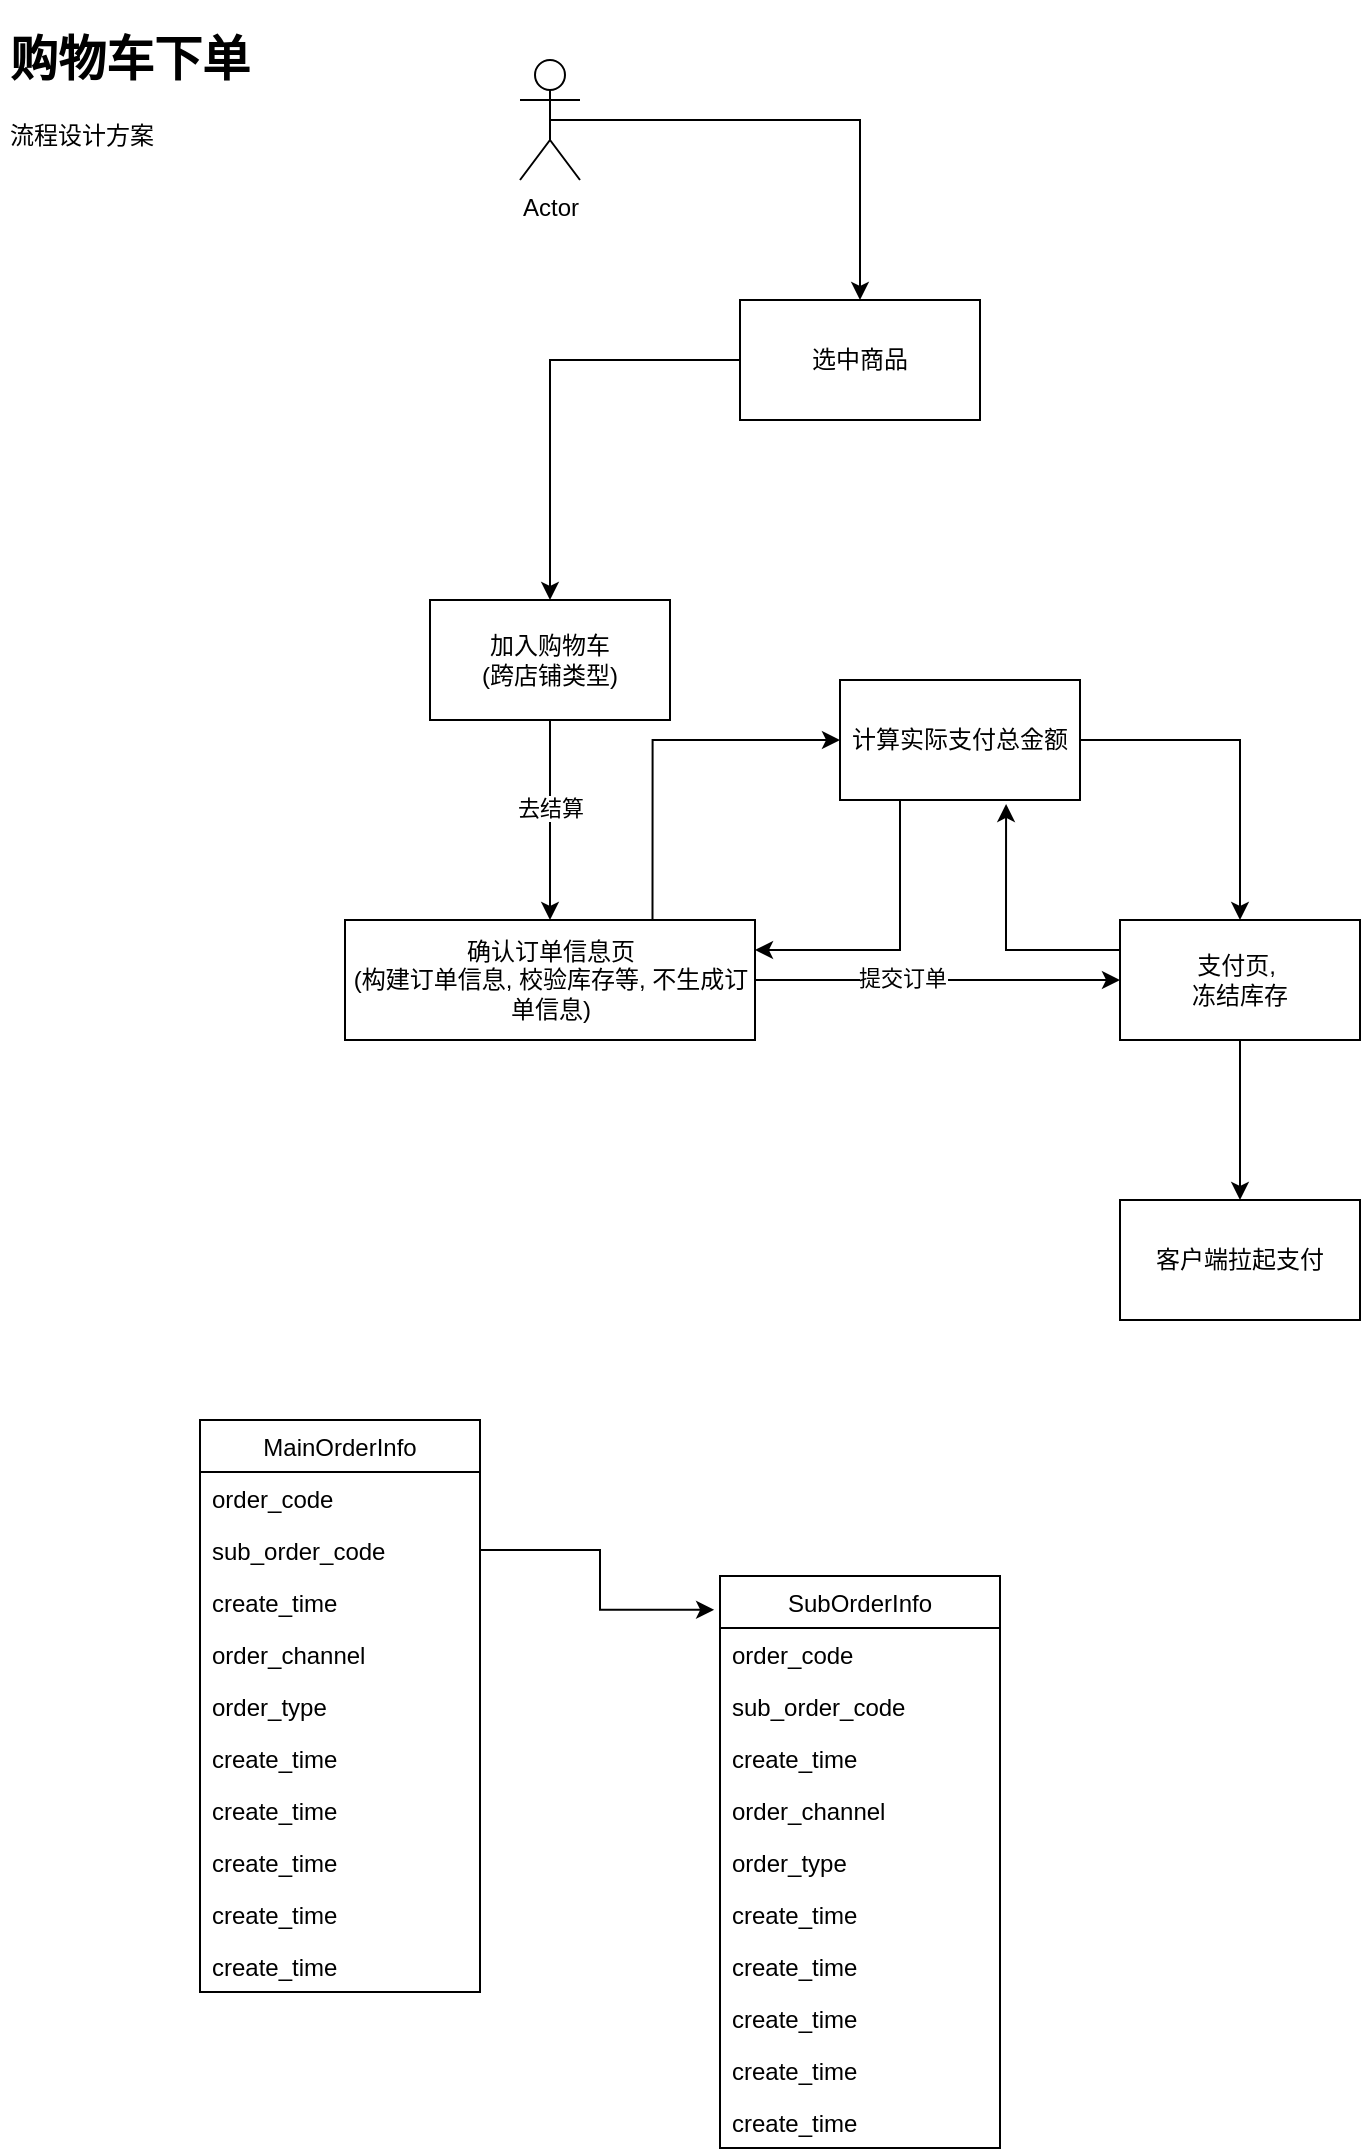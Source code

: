 <mxfile version="14.6.13" type="github">
  <diagram id="s__qKIvVNFpq-WhFYmjs" name="第 1 页">
    <mxGraphModel dx="946" dy="590" grid="1" gridSize="10" guides="1" tooltips="1" connect="1" arrows="1" fold="1" page="1" pageScale="1" pageWidth="827" pageHeight="1169" math="0" shadow="0">
      <root>
        <mxCell id="0" />
        <mxCell id="1" parent="0" />
        <mxCell id="gwSDk9RNHgRwuDb5jYnP-1" value="&lt;h1&gt;购物车下单&lt;/h1&gt;&lt;div&gt;流程设计方案&lt;/div&gt;" style="text;html=1;strokeColor=none;fillColor=none;spacing=5;spacingTop=-20;whiteSpace=wrap;overflow=hidden;rounded=0;" parent="1" vertex="1">
          <mxGeometry x="30" y="20" width="190" height="120" as="geometry" />
        </mxCell>
        <mxCell id="gwSDk9RNHgRwuDb5jYnP-6" style="edgeStyle=orthogonalEdgeStyle;rounded=0;orthogonalLoop=1;jettySize=auto;html=1;exitX=0.5;exitY=0.5;exitDx=0;exitDy=0;exitPerimeter=0;" parent="1" source="gwSDk9RNHgRwuDb5jYnP-2" target="gwSDk9RNHgRwuDb5jYnP-5" edge="1">
          <mxGeometry relative="1" as="geometry" />
        </mxCell>
        <mxCell id="gwSDk9RNHgRwuDb5jYnP-2" value="Actor" style="shape=umlActor;verticalLabelPosition=bottom;verticalAlign=top;html=1;outlineConnect=0;" parent="1" vertex="1">
          <mxGeometry x="290" y="40" width="30" height="60" as="geometry" />
        </mxCell>
        <mxCell id="gwSDk9RNHgRwuDb5jYnP-8" value="" style="edgeStyle=orthogonalEdgeStyle;rounded=0;orthogonalLoop=1;jettySize=auto;html=1;" parent="1" source="gwSDk9RNHgRwuDb5jYnP-5" target="gwSDk9RNHgRwuDb5jYnP-7" edge="1">
          <mxGeometry relative="1" as="geometry" />
        </mxCell>
        <mxCell id="gwSDk9RNHgRwuDb5jYnP-5" value="选中商品" style="rounded=0;whiteSpace=wrap;html=1;" parent="1" vertex="1">
          <mxGeometry x="400" y="160" width="120" height="60" as="geometry" />
        </mxCell>
        <mxCell id="L0cA-hXhZqNHuFaIhhPp-2" value="" style="edgeStyle=orthogonalEdgeStyle;rounded=0;orthogonalLoop=1;jettySize=auto;html=1;" edge="1" parent="1" source="gwSDk9RNHgRwuDb5jYnP-7" target="L0cA-hXhZqNHuFaIhhPp-33">
          <mxGeometry relative="1" as="geometry">
            <mxPoint x="305" y="450" as="targetPoint" />
          </mxGeometry>
        </mxCell>
        <mxCell id="L0cA-hXhZqNHuFaIhhPp-32" value="去结算" style="edgeLabel;html=1;align=center;verticalAlign=middle;resizable=0;points=[];" vertex="1" connectable="0" parent="L0cA-hXhZqNHuFaIhhPp-2">
          <mxGeometry x="-0.125" relative="1" as="geometry">
            <mxPoint as="offset" />
          </mxGeometry>
        </mxCell>
        <mxCell id="gwSDk9RNHgRwuDb5jYnP-7" value="加入购物车&lt;br&gt;(跨店铺类型)" style="whiteSpace=wrap;html=1;rounded=0;" parent="1" vertex="1">
          <mxGeometry x="245" y="310" width="120" height="60" as="geometry" />
        </mxCell>
        <mxCell id="L0cA-hXhZqNHuFaIhhPp-7" value="MainOrderInfo" style="swimlane;fontStyle=0;childLayout=stackLayout;horizontal=1;startSize=26;horizontalStack=0;resizeParent=1;resizeParentMax=0;resizeLast=0;collapsible=1;marginBottom=0;" vertex="1" parent="1">
          <mxGeometry x="130" y="720" width="140" height="286" as="geometry">
            <mxRectangle x="130" y="720" width="110" height="26" as="alternateBounds" />
          </mxGeometry>
        </mxCell>
        <mxCell id="L0cA-hXhZqNHuFaIhhPp-8" value="order_code" style="text;strokeColor=none;fillColor=none;align=left;verticalAlign=top;spacingLeft=4;spacingRight=4;overflow=hidden;rotatable=0;points=[[0,0.5],[1,0.5]];portConstraint=eastwest;" vertex="1" parent="L0cA-hXhZqNHuFaIhhPp-7">
          <mxGeometry y="26" width="140" height="26" as="geometry" />
        </mxCell>
        <mxCell id="L0cA-hXhZqNHuFaIhhPp-9" value="sub_order_code" style="text;strokeColor=none;fillColor=none;align=left;verticalAlign=top;spacingLeft=4;spacingRight=4;overflow=hidden;rotatable=0;points=[[0,0.5],[1,0.5]];portConstraint=eastwest;" vertex="1" parent="L0cA-hXhZqNHuFaIhhPp-7">
          <mxGeometry y="52" width="140" height="26" as="geometry" />
        </mxCell>
        <mxCell id="L0cA-hXhZqNHuFaIhhPp-11" value="create_time" style="text;strokeColor=none;fillColor=none;align=left;verticalAlign=top;spacingLeft=4;spacingRight=4;overflow=hidden;rotatable=0;points=[[0,0.5],[1,0.5]];portConstraint=eastwest;" vertex="1" parent="L0cA-hXhZqNHuFaIhhPp-7">
          <mxGeometry y="78" width="140" height="26" as="geometry" />
        </mxCell>
        <mxCell id="L0cA-hXhZqNHuFaIhhPp-10" value="order_channel" style="text;strokeColor=none;fillColor=none;align=left;verticalAlign=top;spacingLeft=4;spacingRight=4;overflow=hidden;rotatable=0;points=[[0,0.5],[1,0.5]];portConstraint=eastwest;" vertex="1" parent="L0cA-hXhZqNHuFaIhhPp-7">
          <mxGeometry y="104" width="140" height="26" as="geometry" />
        </mxCell>
        <mxCell id="L0cA-hXhZqNHuFaIhhPp-12" value="order_type" style="text;strokeColor=none;fillColor=none;align=left;verticalAlign=top;spacingLeft=4;spacingRight=4;overflow=hidden;rotatable=0;points=[[0,0.5],[1,0.5]];portConstraint=eastwest;" vertex="1" parent="L0cA-hXhZqNHuFaIhhPp-7">
          <mxGeometry y="130" width="140" height="26" as="geometry" />
        </mxCell>
        <mxCell id="L0cA-hXhZqNHuFaIhhPp-13" value="create_time" style="text;strokeColor=none;fillColor=none;align=left;verticalAlign=top;spacingLeft=4;spacingRight=4;overflow=hidden;rotatable=0;points=[[0,0.5],[1,0.5]];portConstraint=eastwest;" vertex="1" parent="L0cA-hXhZqNHuFaIhhPp-7">
          <mxGeometry y="156" width="140" height="26" as="geometry" />
        </mxCell>
        <mxCell id="L0cA-hXhZqNHuFaIhhPp-14" value="create_time" style="text;strokeColor=none;fillColor=none;align=left;verticalAlign=top;spacingLeft=4;spacingRight=4;overflow=hidden;rotatable=0;points=[[0,0.5],[1,0.5]];portConstraint=eastwest;" vertex="1" parent="L0cA-hXhZqNHuFaIhhPp-7">
          <mxGeometry y="182" width="140" height="26" as="geometry" />
        </mxCell>
        <mxCell id="L0cA-hXhZqNHuFaIhhPp-15" value="create_time" style="text;strokeColor=none;fillColor=none;align=left;verticalAlign=top;spacingLeft=4;spacingRight=4;overflow=hidden;rotatable=0;points=[[0,0.5],[1,0.5]];portConstraint=eastwest;" vertex="1" parent="L0cA-hXhZqNHuFaIhhPp-7">
          <mxGeometry y="208" width="140" height="26" as="geometry" />
        </mxCell>
        <mxCell id="L0cA-hXhZqNHuFaIhhPp-16" value="create_time" style="text;strokeColor=none;fillColor=none;align=left;verticalAlign=top;spacingLeft=4;spacingRight=4;overflow=hidden;rotatable=0;points=[[0,0.5],[1,0.5]];portConstraint=eastwest;" vertex="1" parent="L0cA-hXhZqNHuFaIhhPp-7">
          <mxGeometry y="234" width="140" height="26" as="geometry" />
        </mxCell>
        <mxCell id="L0cA-hXhZqNHuFaIhhPp-17" value="create_time" style="text;strokeColor=none;fillColor=none;align=left;verticalAlign=top;spacingLeft=4;spacingRight=4;overflow=hidden;rotatable=0;points=[[0,0.5],[1,0.5]];portConstraint=eastwest;" vertex="1" parent="L0cA-hXhZqNHuFaIhhPp-7">
          <mxGeometry y="260" width="140" height="26" as="geometry" />
        </mxCell>
        <mxCell id="L0cA-hXhZqNHuFaIhhPp-18" value="SubOrderInfo" style="swimlane;fontStyle=0;childLayout=stackLayout;horizontal=1;startSize=26;horizontalStack=0;resizeParent=1;resizeParentMax=0;resizeLast=0;collapsible=1;marginBottom=0;" vertex="1" parent="1">
          <mxGeometry x="390" y="798" width="140" height="286" as="geometry">
            <mxRectangle x="130" y="720" width="110" height="26" as="alternateBounds" />
          </mxGeometry>
        </mxCell>
        <mxCell id="L0cA-hXhZqNHuFaIhhPp-19" value="order_code" style="text;strokeColor=none;fillColor=none;align=left;verticalAlign=top;spacingLeft=4;spacingRight=4;overflow=hidden;rotatable=0;points=[[0,0.5],[1,0.5]];portConstraint=eastwest;" vertex="1" parent="L0cA-hXhZqNHuFaIhhPp-18">
          <mxGeometry y="26" width="140" height="26" as="geometry" />
        </mxCell>
        <mxCell id="L0cA-hXhZqNHuFaIhhPp-20" value="sub_order_code" style="text;strokeColor=none;fillColor=none;align=left;verticalAlign=top;spacingLeft=4;spacingRight=4;overflow=hidden;rotatable=0;points=[[0,0.5],[1,0.5]];portConstraint=eastwest;" vertex="1" parent="L0cA-hXhZqNHuFaIhhPp-18">
          <mxGeometry y="52" width="140" height="26" as="geometry" />
        </mxCell>
        <mxCell id="L0cA-hXhZqNHuFaIhhPp-21" value="create_time" style="text;strokeColor=none;fillColor=none;align=left;verticalAlign=top;spacingLeft=4;spacingRight=4;overflow=hidden;rotatable=0;points=[[0,0.5],[1,0.5]];portConstraint=eastwest;" vertex="1" parent="L0cA-hXhZqNHuFaIhhPp-18">
          <mxGeometry y="78" width="140" height="26" as="geometry" />
        </mxCell>
        <mxCell id="L0cA-hXhZqNHuFaIhhPp-22" value="order_channel" style="text;strokeColor=none;fillColor=none;align=left;verticalAlign=top;spacingLeft=4;spacingRight=4;overflow=hidden;rotatable=0;points=[[0,0.5],[1,0.5]];portConstraint=eastwest;" vertex="1" parent="L0cA-hXhZqNHuFaIhhPp-18">
          <mxGeometry y="104" width="140" height="26" as="geometry" />
        </mxCell>
        <mxCell id="L0cA-hXhZqNHuFaIhhPp-23" value="order_type" style="text;strokeColor=none;fillColor=none;align=left;verticalAlign=top;spacingLeft=4;spacingRight=4;overflow=hidden;rotatable=0;points=[[0,0.5],[1,0.5]];portConstraint=eastwest;" vertex="1" parent="L0cA-hXhZqNHuFaIhhPp-18">
          <mxGeometry y="130" width="140" height="26" as="geometry" />
        </mxCell>
        <mxCell id="L0cA-hXhZqNHuFaIhhPp-24" value="create_time" style="text;strokeColor=none;fillColor=none;align=left;verticalAlign=top;spacingLeft=4;spacingRight=4;overflow=hidden;rotatable=0;points=[[0,0.5],[1,0.5]];portConstraint=eastwest;" vertex="1" parent="L0cA-hXhZqNHuFaIhhPp-18">
          <mxGeometry y="156" width="140" height="26" as="geometry" />
        </mxCell>
        <mxCell id="L0cA-hXhZqNHuFaIhhPp-25" value="create_time" style="text;strokeColor=none;fillColor=none;align=left;verticalAlign=top;spacingLeft=4;spacingRight=4;overflow=hidden;rotatable=0;points=[[0,0.5],[1,0.5]];portConstraint=eastwest;" vertex="1" parent="L0cA-hXhZqNHuFaIhhPp-18">
          <mxGeometry y="182" width="140" height="26" as="geometry" />
        </mxCell>
        <mxCell id="L0cA-hXhZqNHuFaIhhPp-26" value="create_time" style="text;strokeColor=none;fillColor=none;align=left;verticalAlign=top;spacingLeft=4;spacingRight=4;overflow=hidden;rotatable=0;points=[[0,0.5],[1,0.5]];portConstraint=eastwest;" vertex="1" parent="L0cA-hXhZqNHuFaIhhPp-18">
          <mxGeometry y="208" width="140" height="26" as="geometry" />
        </mxCell>
        <mxCell id="L0cA-hXhZqNHuFaIhhPp-27" value="create_time" style="text;strokeColor=none;fillColor=none;align=left;verticalAlign=top;spacingLeft=4;spacingRight=4;overflow=hidden;rotatable=0;points=[[0,0.5],[1,0.5]];portConstraint=eastwest;" vertex="1" parent="L0cA-hXhZqNHuFaIhhPp-18">
          <mxGeometry y="234" width="140" height="26" as="geometry" />
        </mxCell>
        <mxCell id="L0cA-hXhZqNHuFaIhhPp-28" value="create_time" style="text;strokeColor=none;fillColor=none;align=left;verticalAlign=top;spacingLeft=4;spacingRight=4;overflow=hidden;rotatable=0;points=[[0,0.5],[1,0.5]];portConstraint=eastwest;" vertex="1" parent="L0cA-hXhZqNHuFaIhhPp-18">
          <mxGeometry y="260" width="140" height="26" as="geometry" />
        </mxCell>
        <mxCell id="L0cA-hXhZqNHuFaIhhPp-30" style="edgeStyle=orthogonalEdgeStyle;rounded=0;orthogonalLoop=1;jettySize=auto;html=1;exitX=1;exitY=0.5;exitDx=0;exitDy=0;entryX=-0.021;entryY=0.059;entryDx=0;entryDy=0;entryPerimeter=0;" edge="1" parent="1" source="L0cA-hXhZqNHuFaIhhPp-9" target="L0cA-hXhZqNHuFaIhhPp-18">
          <mxGeometry relative="1" as="geometry" />
        </mxCell>
        <mxCell id="L0cA-hXhZqNHuFaIhhPp-35" value="" style="edgeStyle=orthogonalEdgeStyle;rounded=0;orthogonalLoop=1;jettySize=auto;html=1;" edge="1" parent="1" source="L0cA-hXhZqNHuFaIhhPp-33" target="L0cA-hXhZqNHuFaIhhPp-34">
          <mxGeometry relative="1" as="geometry" />
        </mxCell>
        <mxCell id="L0cA-hXhZqNHuFaIhhPp-36" value="提交订单" style="edgeLabel;html=1;align=center;verticalAlign=middle;resizable=0;points=[];" vertex="1" connectable="0" parent="L0cA-hXhZqNHuFaIhhPp-35">
          <mxGeometry x="-0.2" y="1" relative="1" as="geometry">
            <mxPoint as="offset" />
          </mxGeometry>
        </mxCell>
        <mxCell id="L0cA-hXhZqNHuFaIhhPp-38" style="edgeStyle=orthogonalEdgeStyle;rounded=0;orthogonalLoop=1;jettySize=auto;html=1;exitX=0.75;exitY=0;exitDx=0;exitDy=0;entryX=0;entryY=0.5;entryDx=0;entryDy=0;" edge="1" parent="1" source="L0cA-hXhZqNHuFaIhhPp-33" target="L0cA-hXhZqNHuFaIhhPp-37">
          <mxGeometry relative="1" as="geometry" />
        </mxCell>
        <mxCell id="L0cA-hXhZqNHuFaIhhPp-33" value="确认订单信息页&lt;br&gt;(构建订单信息, 校验库存等, 不生成订单信息)" style="rounded=0;whiteSpace=wrap;html=1;" vertex="1" parent="1">
          <mxGeometry x="202.5" y="470" width="205" height="60" as="geometry" />
        </mxCell>
        <mxCell id="L0cA-hXhZqNHuFaIhhPp-40" style="edgeStyle=orthogonalEdgeStyle;rounded=0;orthogonalLoop=1;jettySize=auto;html=1;exitX=0;exitY=0.25;exitDx=0;exitDy=0;entryX=0.692;entryY=1.033;entryDx=0;entryDy=0;entryPerimeter=0;" edge="1" parent="1" source="L0cA-hXhZqNHuFaIhhPp-34" target="L0cA-hXhZqNHuFaIhhPp-37">
          <mxGeometry relative="1" as="geometry" />
        </mxCell>
        <mxCell id="L0cA-hXhZqNHuFaIhhPp-43" value="" style="edgeStyle=orthogonalEdgeStyle;rounded=0;orthogonalLoop=1;jettySize=auto;html=1;" edge="1" parent="1" source="L0cA-hXhZqNHuFaIhhPp-34" target="L0cA-hXhZqNHuFaIhhPp-42">
          <mxGeometry relative="1" as="geometry" />
        </mxCell>
        <mxCell id="L0cA-hXhZqNHuFaIhhPp-34" value="支付页,&amp;nbsp;&lt;br&gt;冻结库存" style="whiteSpace=wrap;html=1;rounded=0;" vertex="1" parent="1">
          <mxGeometry x="590" y="470" width="120" height="60" as="geometry" />
        </mxCell>
        <mxCell id="L0cA-hXhZqNHuFaIhhPp-39" style="edgeStyle=orthogonalEdgeStyle;rounded=0;orthogonalLoop=1;jettySize=auto;html=1;exitX=0.25;exitY=1;exitDx=0;exitDy=0;entryX=1;entryY=0.25;entryDx=0;entryDy=0;" edge="1" parent="1" source="L0cA-hXhZqNHuFaIhhPp-37" target="L0cA-hXhZqNHuFaIhhPp-33">
          <mxGeometry relative="1" as="geometry" />
        </mxCell>
        <mxCell id="L0cA-hXhZqNHuFaIhhPp-41" style="edgeStyle=orthogonalEdgeStyle;rounded=0;orthogonalLoop=1;jettySize=auto;html=1;exitX=1;exitY=0.5;exitDx=0;exitDy=0;entryX=0.5;entryY=0;entryDx=0;entryDy=0;" edge="1" parent="1" source="L0cA-hXhZqNHuFaIhhPp-37" target="L0cA-hXhZqNHuFaIhhPp-34">
          <mxGeometry relative="1" as="geometry" />
        </mxCell>
        <mxCell id="L0cA-hXhZqNHuFaIhhPp-37" value="计算实际支付总金额" style="rounded=0;whiteSpace=wrap;html=1;" vertex="1" parent="1">
          <mxGeometry x="450" y="350" width="120" height="60" as="geometry" />
        </mxCell>
        <mxCell id="L0cA-hXhZqNHuFaIhhPp-42" value="客户端拉起支付" style="whiteSpace=wrap;html=1;rounded=0;" vertex="1" parent="1">
          <mxGeometry x="590" y="610" width="120" height="60" as="geometry" />
        </mxCell>
      </root>
    </mxGraphModel>
  </diagram>
</mxfile>
